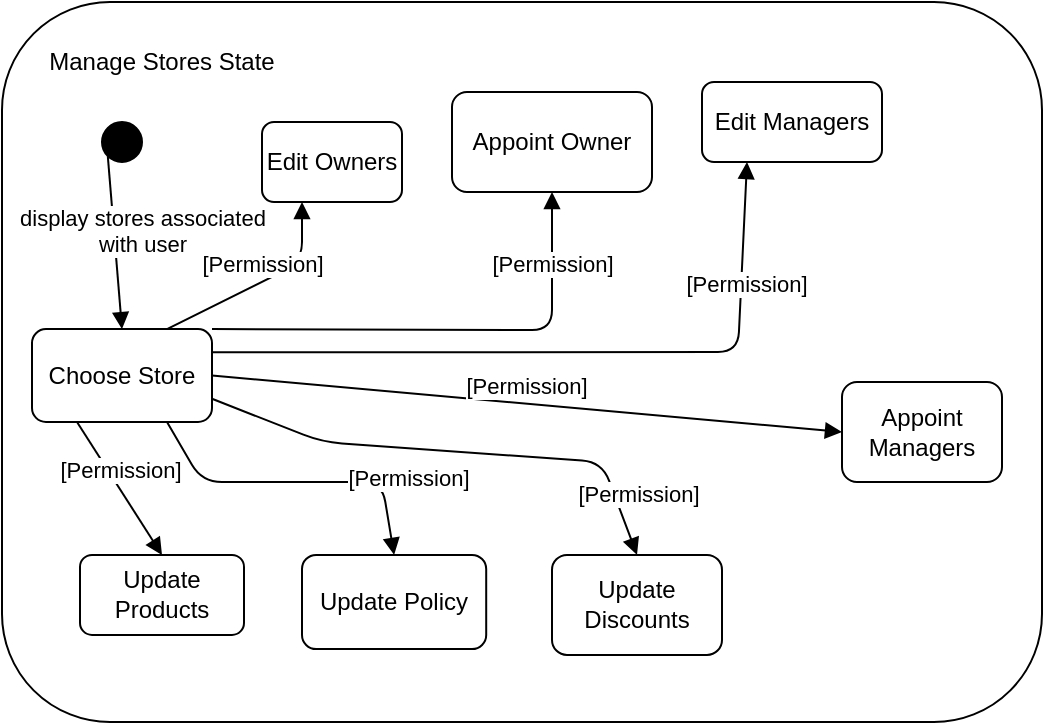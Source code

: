 <mxfile version="13.0.3" type="google"><diagram id="mJp9nHEMmk3C2D4aGRVv" name="Page-1"><mxGraphModel dx="868" dy="450" grid="1" gridSize="10" guides="1" tooltips="1" connect="1" arrows="1" fold="1" page="1" pageScale="1" pageWidth="850" pageHeight="1100" math="0" shadow="0"><root><mxCell id="0"/><mxCell id="1" parent="0"/><mxCell id="FCd9azi2jJxid_W9Bk9Z-1" value="" style="rounded=1;whiteSpace=wrap;html=1;" vertex="1" parent="1"><mxGeometry x="100" y="20" width="520" height="360" as="geometry"/></mxCell><mxCell id="FCd9azi2jJxid_W9Bk9Z-2" value="Manage Stores State" style="text;html=1;strokeColor=none;fillColor=none;align=center;verticalAlign=middle;whiteSpace=wrap;rounded=0;" vertex="1" parent="1"><mxGeometry x="120" y="40" width="120" height="20" as="geometry"/></mxCell><mxCell id="FCd9azi2jJxid_W9Bk9Z-3" value="Edit Owners" style="shape=ext;rounded=1;html=1;whiteSpace=wrap;" vertex="1" parent="1"><mxGeometry x="230" y="80" width="70" height="40" as="geometry"/></mxCell><mxCell id="FCd9azi2jJxid_W9Bk9Z-4" value="" style="shape=mxgraph.bpmn.shape;html=1;verticalLabelPosition=bottom;labelBackgroundColor=#ffffff;verticalAlign=top;align=center;perimeter=ellipsePerimeter;outlineConnect=0;outline=standard;symbol=general;fillColor=#000000;" vertex="1" parent="1"><mxGeometry x="150" y="80" width="20" height="20" as="geometry"/></mxCell><mxCell id="FCd9azi2jJxid_W9Bk9Z-5" value="Update Products" style="shape=ext;rounded=1;html=1;whiteSpace=wrap;" vertex="1" parent="1"><mxGeometry x="139" y="296.45" width="82" height="40" as="geometry"/></mxCell><mxCell id="FCd9azi2jJxid_W9Bk9Z-6" value="Edit Managers" style="shape=ext;rounded=1;html=1;whiteSpace=wrap;" vertex="1" parent="1"><mxGeometry x="450" y="60" width="90" height="40" as="geometry"/></mxCell><mxCell id="FCd9azi2jJxid_W9Bk9Z-7" value="Choose Store" style="shape=ext;rounded=1;html=1;whiteSpace=wrap;" vertex="1" parent="1"><mxGeometry x="115" y="183.55" width="90" height="46.45" as="geometry"/></mxCell><mxCell id="FCd9azi2jJxid_W9Bk9Z-8" value="display stores associated&lt;br&gt;with user" style="html=1;verticalAlign=bottom;endArrow=block;exitX=0.145;exitY=0.855;exitDx=0;exitDy=0;exitPerimeter=0;entryX=0.5;entryY=0;entryDx=0;entryDy=0;" edge="1" parent="1" source="FCd9azi2jJxid_W9Bk9Z-4" target="FCd9azi2jJxid_W9Bk9Z-7"><mxGeometry x="0.248" y="13" width="80" relative="1" as="geometry"><mxPoint x="380" y="220" as="sourcePoint"/><mxPoint x="460" y="220" as="targetPoint"/><Array as="points"/><mxPoint as="offset"/></mxGeometry></mxCell><mxCell id="FCd9azi2jJxid_W9Bk9Z-9" value="[Permission]" style="html=1;verticalAlign=bottom;endArrow=block;exitX=1;exitY=0.25;exitDx=0;exitDy=0;entryX=0.25;entryY=1;entryDx=0;entryDy=0;" edge="1" parent="1" source="FCd9azi2jJxid_W9Bk9Z-7" target="FCd9azi2jJxid_W9Bk9Z-6"><mxGeometry x="0.469" y="25" width="80" relative="1" as="geometry"><mxPoint x="177.1" y="92.9" as="sourcePoint"/><mxPoint x="535" y="90" as="targetPoint"/><Array as="points"><mxPoint x="468" y="195"/></Array><mxPoint x="29" y="-24" as="offset"/></mxGeometry></mxCell><mxCell id="FCd9azi2jJxid_W9Bk9Z-10" value="[Permission]" style="html=1;verticalAlign=bottom;endArrow=block;exitX=0.25;exitY=1;exitDx=0;exitDy=0;entryX=0.5;entryY=0;entryDx=0;entryDy=0;" edge="1" parent="1" source="FCd9azi2jJxid_W9Bk9Z-7" target="FCd9azi2jJxid_W9Bk9Z-5"><mxGeometry width="80" relative="1" as="geometry"><mxPoint x="187.1" y="102.9" as="sourcePoint"/><mxPoint x="375" y="270" as="targetPoint"/><Array as="points"/></mxGeometry></mxCell><mxCell id="FCd9azi2jJxid_W9Bk9Z-11" value="[Permission]" style="html=1;verticalAlign=bottom;endArrow=block;exitX=0.75;exitY=0;exitDx=0;exitDy=0;" edge="1" parent="1" source="FCd9azi2jJxid_W9Bk9Z-7"><mxGeometry x="0.006" width="80" relative="1" as="geometry"><mxPoint x="170" y="100" as="sourcePoint"/><mxPoint x="250" y="120" as="targetPoint"/><Array as="points"><mxPoint x="250" y="150"/></Array><mxPoint as="offset"/></mxGeometry></mxCell><mxCell id="FCd9azi2jJxid_W9Bk9Z-12" value="Appoint Managers" style="shape=ext;rounded=1;html=1;whiteSpace=wrap;" vertex="1" parent="1"><mxGeometry x="520" y="210" width="80" height="50" as="geometry"/></mxCell><mxCell id="FCd9azi2jJxid_W9Bk9Z-13" value="Appoint Owner" style="shape=ext;rounded=1;html=1;whiteSpace=wrap;" vertex="1" parent="1"><mxGeometry x="325" y="65" width="100" height="50" as="geometry"/></mxCell><mxCell id="FCd9azi2jJxid_W9Bk9Z-14" value="[Permission]" style="html=1;verticalAlign=bottom;endArrow=block;exitX=1;exitY=0;exitDx=0;exitDy=0;entryX=0.5;entryY=1;entryDx=0;entryDy=0;" edge="1" parent="1" source="FCd9azi2jJxid_W9Bk9Z-7" target="FCd9azi2jJxid_W9Bk9Z-13"><mxGeometry x="0.422" y="24" width="80" relative="1" as="geometry"><mxPoint x="280" y="80" as="sourcePoint"/><mxPoint x="605" y="266.78" as="targetPoint"/><Array as="points"><mxPoint x="375" y="184"/></Array><mxPoint x="24" y="-24" as="offset"/></mxGeometry></mxCell><mxCell id="FCd9azi2jJxid_W9Bk9Z-15" value="Update Policy" style="shape=ext;rounded=1;html=1;whiteSpace=wrap;" vertex="1" parent="1"><mxGeometry x="250" y="296.45" width="92.1" height="47.1" as="geometry"/></mxCell><mxCell id="FCd9azi2jJxid_W9Bk9Z-16" value="[Permission]" style="html=1;verticalAlign=bottom;endArrow=block;exitX=0.75;exitY=1;exitDx=0;exitDy=0;entryX=0.5;entryY=0;entryDx=0;entryDy=0;" edge="1" parent="1" source="FCd9azi2jJxid_W9Bk9Z-7" target="FCd9azi2jJxid_W9Bk9Z-15"><mxGeometry x="0.656" y="12" width="80" relative="1" as="geometry"><mxPoint x="260.0" y="130.0" as="sourcePoint"/><mxPoint x="467.9" y="302.9" as="targetPoint"/><Array as="points"><mxPoint x="200" y="260"/><mxPoint x="290" y="260"/></Array><mxPoint as="offset"/></mxGeometry></mxCell><mxCell id="FCd9azi2jJxid_W9Bk9Z-17" value="Update Discounts" style="shape=ext;rounded=1;html=1;whiteSpace=wrap;" vertex="1" parent="1"><mxGeometry x="375" y="296.45" width="85" height="50" as="geometry"/></mxCell><mxCell id="FCd9azi2jJxid_W9Bk9Z-18" value="[Permission]" style="html=1;verticalAlign=bottom;endArrow=block;exitX=1;exitY=0.75;exitDx=0;exitDy=0;entryX=0.5;entryY=0;entryDx=0;entryDy=0;" edge="1" parent="1" source="FCd9azi2jJxid_W9Bk9Z-7" target="FCd9azi2jJxid_W9Bk9Z-17"><mxGeometry x="0.841" y="8" width="80" relative="1" as="geometry"><mxPoint x="370" y="90" as="sourcePoint"/><mxPoint x="595" y="290" as="targetPoint"/><Array as="points"><mxPoint x="260" y="240"/><mxPoint x="400" y="250"/></Array><mxPoint as="offset"/></mxGeometry></mxCell><mxCell id="FCd9azi2jJxid_W9Bk9Z-19" value="[Permission]" style="html=1;verticalAlign=bottom;endArrow=block;exitX=1;exitY=0.5;exitDx=0;exitDy=0;entryX=0;entryY=0.5;entryDx=0;entryDy=0;" edge="1" parent="1" source="FCd9azi2jJxid_W9Bk9Z-7" target="FCd9azi2jJxid_W9Bk9Z-12"><mxGeometry width="80" relative="1" as="geometry"><mxPoint x="215" y="228.388" as="sourcePoint"/><mxPoint x="530" y="266.45" as="targetPoint"/><Array as="points"/></mxGeometry></mxCell></root></mxGraphModel></diagram></mxfile>